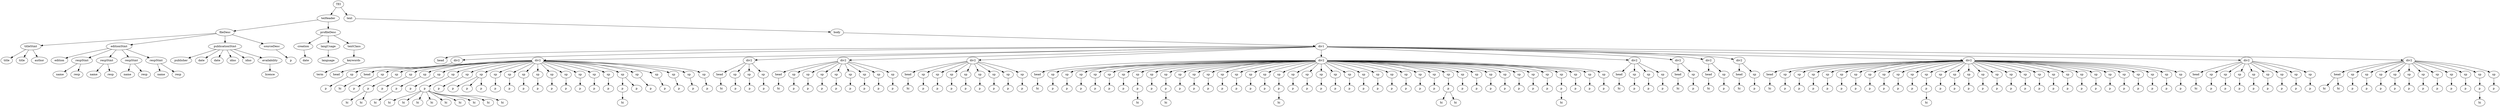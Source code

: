digraph Tree {
	"t0" [label = "TEI"];
	"t1" [label = "teiHeader"];
	"t2" [label = "fileDesc"];
	"t3" [label = "titleStmt"];
	"t4" [label = "title"];
	"t5" [label = "title"];
	"t6" [label = "author"];
	"t7" [label = "editionStmt"];
	"t8" [label = "edition"];
	"t9" [label = "respStmt"];
	"t10" [label = "name"];
	"t11" [label = "resp"];
	"t12" [label = "respStmt"];
	"t13" [label = "name"];
	"t14" [label = "resp"];
	"t15" [label = "respStmt"];
	"t16" [label = "name"];
	"t17" [label = "resp"];
	"t18" [label = "respStmt"];
	"t19" [label = "name"];
	"t20" [label = "resp"];
	"t21" [label = "publicationStmt"];
	"t22" [label = "publisher"];
	"t23" [label = "date"];
	"t24" [label = "date"];
	"t25" [label = "idno"];
	"t26" [label = "idno"];
	"t27" [label = "availability"];
	"t28" [label = "licence"];
	"t29" [label = "sourceDesc"];
	"t30" [label = "p"];
	"t31" [label = "profileDesc"];
	"t32" [label = "creation"];
	"t33" [label = "date"];
	"t34" [label = "langUsage"];
	"t35" [label = "language"];
	"t36" [label = "textClass"];
	"t37" [label = "keywords"];
	"t38" [label = "term"];
	"t39" [label = "text"];
	"t40" [label = "body"];
	"t41" [label = "div1"];
	"t42" [label = "head"];
	"t43" [label = "div2"];
	"t44" [label = "head"];
	"t45" [label = "sp"];
	"t46" [label = "p"];
	"t47" [label = "div2"];
	"t48" [label = "head"];
	"t49" [label = "hi"];
	"t50" [label = "sp"];
	"t51" [label = "p"];
	"t52" [label = "sp"];
	"t53" [label = "p"];
	"t54" [label = "hi"];
	"t55" [label = "hi"];
	"t56" [label = "sp"];
	"t57" [label = "p"];
	"t58" [label = "sp"];
	"t59" [label = "p"];
	"t60" [label = "hi"];
	"t61" [label = "sp"];
	"t62" [label = "p"];
	"t63" [label = "sp"];
	"t64" [label = "p"];
	"t65" [label = "hi"];
	"t66" [label = "hi"];
	"t67" [label = "hi"];
	"t68" [label = "hi"];
	"t69" [label = "hi"];
	"t70" [label = "hi"];
	"t71" [label = "hi"];
	"t72" [label = "hi"];
	"t73" [label = "hi"];
	"t74" [label = "sp"];
	"t75" [label = "p"];
	"t76" [label = "sp"];
	"t77" [label = "p"];
	"t78" [label = "p"];
	"t79" [label = "p"];
	"t80" [label = "sp"];
	"t81" [label = "p"];
	"t82" [label = "sp"];
	"t83" [label = "p"];
	"t84" [label = "sp"];
	"t85" [label = "p"];
	"t86" [label = "sp"];
	"t87" [label = "p"];
	"t88" [label = "sp"];
	"t89" [label = "p"];
	"t90" [label = "sp"];
	"t91" [label = "p"];
	"t92" [label = "sp"];
	"t93" [label = "p"];
	"t94" [label = "sp"];
	"t95" [label = "p"];
	"t96" [label = "sp"];
	"t97" [label = "p"];
	"t98" [label = "sp"];
	"t99" [label = "p"];
	"t100" [label = "hi"];
	"t101" [label = "p"];
	"t102" [label = "sp"];
	"t103" [label = "p"];
	"t104" [label = "sp"];
	"t105" [label = "p"];
	"t106" [label = "sp"];
	"t107" [label = "p"];
	"t108" [label = "sp"];
	"t109" [label = "p"];
	"t110" [label = "sp"];
	"t111" [label = "p"];
	"t112" [label = "div2"];
	"t113" [label = "head"];
	"t114" [label = "hi"];
	"t115" [label = "sp"];
	"t116" [label = "p"];
	"t117" [label = "sp"];
	"t118" [label = "p"];
	"t119" [label = "sp"];
	"t120" [label = "p"];
	"t121" [label = "div2"];
	"t122" [label = "head"];
	"t123" [label = "hi"];
	"t124" [label = "sp"];
	"t125" [label = "p"];
	"t126" [label = "sp"];
	"t127" [label = "p"];
	"t128" [label = "sp"];
	"t129" [label = "p"];
	"t130" [label = "sp"];
	"t131" [label = "p"];
	"t132" [label = "sp"];
	"t133" [label = "p"];
	"t134" [label = "sp"];
	"t135" [label = "p"];
	"t136" [label = "sp"];
	"t137" [label = "p"];
	"t138" [label = "sp"];
	"t139" [label = "p"];
	"t140" [label = "div2"];
	"t141" [label = "head"];
	"t142" [label = "hi"];
	"t143" [label = "sp"];
	"t144" [label = "p"];
	"t145" [label = "sp"];
	"t146" [label = "p"];
	"t147" [label = "sp"];
	"t148" [label = "p"];
	"t149" [label = "sp"];
	"t150" [label = "p"];
	"t151" [label = "sp"];
	"t152" [label = "p"];
	"t153" [label = "sp"];
	"t154" [label = "p"];
	"t155" [label = "sp"];
	"t156" [label = "p"];
	"t157" [label = "sp"];
	"t158" [label = "p"];
	"t159" [label = "div2"];
	"t160" [label = "head"];
	"t161" [label = "hi"];
	"t162" [label = "sp"];
	"t163" [label = "p"];
	"t164" [label = "sp"];
	"t165" [label = "p"];
	"t166" [label = "sp"];
	"t167" [label = "p"];
	"t168" [label = "sp"];
	"t169" [label = "p"];
	"t170" [label = "sp"];
	"t171" [label = "p"];
	"t172" [label = "sp"];
	"t173" [label = "p"];
	"t174" [label = "sp"];
	"t175" [label = "p"];
	"t176" [label = "hi"];
	"t177" [label = "sp"];
	"t178" [label = "p"];
	"t179" [label = "sp"];
	"t180" [label = "p"];
	"t181" [label = "hi"];
	"t182" [label = "sp"];
	"t183" [label = "p"];
	"t184" [label = "sp"];
	"t185" [label = "p"];
	"t186" [label = "sp"];
	"t187" [label = "p"];
	"t188" [label = "sp"];
	"t189" [label = "p"];
	"t190" [label = "sp"];
	"t191" [label = "p"];
	"t192" [label = "sp"];
	"t193" [label = "p"];
	"t194" [label = "sp"];
	"t195" [label = "p"];
	"t196" [label = "sp"];
	"t197" [label = "p"];
	"t198" [label = "hi"];
	"t199" [label = "sp"];
	"t200" [label = "p"];
	"t201" [label = "sp"];
	"t202" [label = "p"];
	"t203" [label = "sp"];
	"t204" [label = "p"];
	"t205" [label = "sp"];
	"t206" [label = "p"];
	"t207" [label = "sp"];
	"t208" [label = "p"];
	"t209" [label = "sp"];
	"t210" [label = "p"];
	"t211" [label = "sp"];
	"t212" [label = "p"];
	"t213" [label = "sp"];
	"t214" [label = "p"];
	"t215" [label = "sp"];
	"t216" [label = "p"];
	"t217" [label = "sp"];
	"t218" [label = "p"];
	"t219" [label = "sp"];
	"t220" [label = "p"];
	"t221" [label = "sp"];
	"t222" [label = "p"];
	"t223" [label = "hi"];
	"t224" [label = "hi"];
	"t225" [label = "sp"];
	"t226" [label = "p"];
	"t227" [label = "sp"];
	"t228" [label = "p"];
	"t229" [label = "sp"];
	"t230" [label = "p"];
	"t231" [label = "sp"];
	"t232" [label = "p"];
	"t233" [label = "sp"];
	"t234" [label = "p"];
	"t235" [label = "sp"];
	"t236" [label = "p"];
	"t237" [label = "sp"];
	"t238" [label = "p"];
	"t239" [label = "sp"];
	"t240" [label = "p"];
	"t241" [label = "hi"];
	"t242" [label = "sp"];
	"t243" [label = "p"];
	"t244" [label = "sp"];
	"t245" [label = "p"];
	"t246" [label = "sp"];
	"t247" [label = "p"];
	"t248" [label = "div2"];
	"t249" [label = "head"];
	"t250" [label = "hi"];
	"t251" [label = "sp"];
	"t252" [label = "p"];
	"t253" [label = "sp"];
	"t254" [label = "p"];
	"t255" [label = "sp"];
	"t256" [label = "p"];
	"t257" [label = "div2"];
	"t258" [label = "head"];
	"t259" [label = "hi"];
	"t260" [label = "sp"];
	"t261" [label = "p"];
	"t262" [label = "div2"];
	"t263" [label = "head"];
	"t264" [label = "hi"];
	"t265" [label = "sp"];
	"t266" [label = "p"];
	"t267" [label = "div2"];
	"t268" [label = "head"];
	"t269" [label = "hi"];
	"t270" [label = "sp"];
	"t271" [label = "p"];
	"t272" [label = "div2"];
	"t273" [label = "head"];
	"t274" [label = "hi"];
	"t275" [label = "sp"];
	"t276" [label = "p"];
	"t277" [label = "sp"];
	"t278" [label = "p"];
	"t279" [label = "sp"];
	"t280" [label = "p"];
	"t281" [label = "sp"];
	"t282" [label = "p"];
	"t283" [label = "sp"];
	"t284" [label = "p"];
	"t285" [label = "sp"];
	"t286" [label = "p"];
	"t287" [label = "sp"];
	"t288" [label = "p"];
	"t289" [label = "sp"];
	"t290" [label = "p"];
	"t291" [label = "sp"];
	"t292" [label = "p"];
	"t293" [label = "sp"];
	"t294" [label = "p"];
	"t295" [label = "sp"];
	"t296" [label = "p"];
	"t297" [label = "hi"];
	"t298" [label = "sp"];
	"t299" [label = "p"];
	"t300" [label = "sp"];
	"t301" [label = "p"];
	"t302" [label = "sp"];
	"t303" [label = "p"];
	"t304" [label = "sp"];
	"t305" [label = "p"];
	"t306" [label = "sp"];
	"t307" [label = "p"];
	"t308" [label = "sp"];
	"t309" [label = "p"];
	"t310" [label = "sp"];
	"t311" [label = "p"];
	"t312" [label = "sp"];
	"t313" [label = "p"];
	"t314" [label = "sp"];
	"t315" [label = "p"];
	"t316" [label = "sp"];
	"t317" [label = "p"];
	"t318" [label = "sp"];
	"t319" [label = "p"];
	"t320" [label = "sp"];
	"t321" [label = "p"];
	"t322" [label = "sp"];
	"t323" [label = "p"];
	"t324" [label = "sp"];
	"t325" [label = "p"];
	"t326" [label = "sp"];
	"t327" [label = "p"];
	"t328" [label = "sp"];
	"t329" [label = "p"];
	"t330" [label = "sp"];
	"t331" [label = "p"];
	"t332" [label = "sp"];
	"t333" [label = "p"];
	"t334" [label = "div2"];
	"t335" [label = "head"];
	"t336" [label = "hi"];
	"t337" [label = "sp"];
	"t338" [label = "p"];
	"t339" [label = "sp"];
	"t340" [label = "p"];
	"t341" [label = "sp"];
	"t342" [label = "p"];
	"t343" [label = "sp"];
	"t344" [label = "p"];
	"t345" [label = "sp"];
	"t346" [label = "p"];
	"t347" [label = "sp"];
	"t348" [label = "p"];
	"t349" [label = "sp"];
	"t350" [label = "p"];
	"t351" [label = "sp"];
	"t352" [label = "p"];
	"t353" [label = "div2"];
	"t354" [label = "head"];
	"t355" [label = "hi"];
	"t356" [label = "hi"];
	"t357" [label = "sp"];
	"t358" [label = "p"];
	"t359" [label = "sp"];
	"t360" [label = "p"];
	"t361" [label = "sp"];
	"t362" [label = "p"];
	"t363" [label = "sp"];
	"t364" [label = "p"];
	"t365" [label = "sp"];
	"t366" [label = "p"];
	"t367" [label = "sp"];
	"t368" [label = "p"];
	"t369" [label = "sp"];
	"t370" [label = "p"];
	"t371" [label = "sp"];
	"t372" [label = "p"];
	"t373" [label = "sp"];
	"t374" [label = "p"];
	"t375" [label = "sp"];
	"t376" [label = "p"];
	"t377" [label = "hi"];
	"t378" [label = "sp"];
	"t379" [label = "p"];
	"t0" -> "t1";
	"t1" -> "t2";
	"t2" -> "t3";
	"t3" -> "t4";
	"t3" -> "t5";
	"t3" -> "t6";
	"t2" -> "t7";
	"t7" -> "t8";
	"t7" -> "t9";
	"t9" -> "t10";
	"t9" -> "t11";
	"t7" -> "t12";
	"t12" -> "t13";
	"t12" -> "t14";
	"t7" -> "t15";
	"t15" -> "t16";
	"t15" -> "t17";
	"t7" -> "t18";
	"t18" -> "t19";
	"t18" -> "t20";
	"t2" -> "t21";
	"t21" -> "t22";
	"t21" -> "t23";
	"t21" -> "t24";
	"t21" -> "t25";
	"t21" -> "t26";
	"t21" -> "t27";
	"t27" -> "t28";
	"t2" -> "t29";
	"t29" -> "t30";
	"t1" -> "t31";
	"t31" -> "t32";
	"t32" -> "t33";
	"t31" -> "t34";
	"t34" -> "t35";
	"t31" -> "t36";
	"t36" -> "t37";
	"t37" -> "t38";
	"t0" -> "t39";
	"t39" -> "t40";
	"t40" -> "t41";
	"t41" -> "t42";
	"t41" -> "t43";
	"t43" -> "t44";
	"t43" -> "t45";
	"t45" -> "t46";
	"t41" -> "t47";
	"t47" -> "t48";
	"t48" -> "t49";
	"t47" -> "t50";
	"t50" -> "t51";
	"t47" -> "t52";
	"t52" -> "t53";
	"t53" -> "t54";
	"t53" -> "t55";
	"t47" -> "t56";
	"t56" -> "t57";
	"t47" -> "t58";
	"t58" -> "t59";
	"t59" -> "t60";
	"t47" -> "t61";
	"t61" -> "t62";
	"t47" -> "t63";
	"t63" -> "t64";
	"t64" -> "t65";
	"t64" -> "t66";
	"t64" -> "t67";
	"t64" -> "t68";
	"t64" -> "t69";
	"t64" -> "t70";
	"t64" -> "t71";
	"t64" -> "t72";
	"t64" -> "t73";
	"t47" -> "t74";
	"t74" -> "t75";
	"t47" -> "t76";
	"t76" -> "t77";
	"t76" -> "t78";
	"t76" -> "t79";
	"t47" -> "t80";
	"t80" -> "t81";
	"t47" -> "t82";
	"t82" -> "t83";
	"t47" -> "t84";
	"t84" -> "t85";
	"t47" -> "t86";
	"t86" -> "t87";
	"t47" -> "t88";
	"t88" -> "t89";
	"t47" -> "t90";
	"t90" -> "t91";
	"t47" -> "t92";
	"t92" -> "t93";
	"t47" -> "t94";
	"t94" -> "t95";
	"t47" -> "t96";
	"t96" -> "t97";
	"t47" -> "t98";
	"t98" -> "t99";
	"t99" -> "t100";
	"t98" -> "t101";
	"t47" -> "t102";
	"t102" -> "t103";
	"t47" -> "t104";
	"t104" -> "t105";
	"t47" -> "t106";
	"t106" -> "t107";
	"t47" -> "t108";
	"t108" -> "t109";
	"t47" -> "t110";
	"t110" -> "t111";
	"t41" -> "t112";
	"t112" -> "t113";
	"t113" -> "t114";
	"t112" -> "t115";
	"t115" -> "t116";
	"t112" -> "t117";
	"t117" -> "t118";
	"t112" -> "t119";
	"t119" -> "t120";
	"t41" -> "t121";
	"t121" -> "t122";
	"t122" -> "t123";
	"t121" -> "t124";
	"t124" -> "t125";
	"t121" -> "t126";
	"t126" -> "t127";
	"t121" -> "t128";
	"t128" -> "t129";
	"t121" -> "t130";
	"t130" -> "t131";
	"t121" -> "t132";
	"t132" -> "t133";
	"t121" -> "t134";
	"t134" -> "t135";
	"t121" -> "t136";
	"t136" -> "t137";
	"t121" -> "t138";
	"t138" -> "t139";
	"t41" -> "t140";
	"t140" -> "t141";
	"t141" -> "t142";
	"t140" -> "t143";
	"t143" -> "t144";
	"t140" -> "t145";
	"t145" -> "t146";
	"t140" -> "t147";
	"t147" -> "t148";
	"t140" -> "t149";
	"t149" -> "t150";
	"t140" -> "t151";
	"t151" -> "t152";
	"t140" -> "t153";
	"t153" -> "t154";
	"t140" -> "t155";
	"t155" -> "t156";
	"t140" -> "t157";
	"t157" -> "t158";
	"t41" -> "t159";
	"t159" -> "t160";
	"t160" -> "t161";
	"t159" -> "t162";
	"t162" -> "t163";
	"t159" -> "t164";
	"t164" -> "t165";
	"t159" -> "t166";
	"t166" -> "t167";
	"t159" -> "t168";
	"t168" -> "t169";
	"t159" -> "t170";
	"t170" -> "t171";
	"t159" -> "t172";
	"t172" -> "t173";
	"t159" -> "t174";
	"t174" -> "t175";
	"t175" -> "t176";
	"t159" -> "t177";
	"t177" -> "t178";
	"t159" -> "t179";
	"t179" -> "t180";
	"t180" -> "t181";
	"t159" -> "t182";
	"t182" -> "t183";
	"t159" -> "t184";
	"t184" -> "t185";
	"t159" -> "t186";
	"t186" -> "t187";
	"t159" -> "t188";
	"t188" -> "t189";
	"t159" -> "t190";
	"t190" -> "t191";
	"t159" -> "t192";
	"t192" -> "t193";
	"t159" -> "t194";
	"t194" -> "t195";
	"t159" -> "t196";
	"t196" -> "t197";
	"t197" -> "t198";
	"t159" -> "t199";
	"t199" -> "t200";
	"t159" -> "t201";
	"t201" -> "t202";
	"t159" -> "t203";
	"t203" -> "t204";
	"t159" -> "t205";
	"t205" -> "t206";
	"t159" -> "t207";
	"t207" -> "t208";
	"t159" -> "t209";
	"t209" -> "t210";
	"t159" -> "t211";
	"t211" -> "t212";
	"t159" -> "t213";
	"t213" -> "t214";
	"t159" -> "t215";
	"t215" -> "t216";
	"t159" -> "t217";
	"t217" -> "t218";
	"t159" -> "t219";
	"t219" -> "t220";
	"t159" -> "t221";
	"t221" -> "t222";
	"t222" -> "t223";
	"t222" -> "t224";
	"t159" -> "t225";
	"t225" -> "t226";
	"t159" -> "t227";
	"t227" -> "t228";
	"t159" -> "t229";
	"t229" -> "t230";
	"t159" -> "t231";
	"t231" -> "t232";
	"t159" -> "t233";
	"t233" -> "t234";
	"t159" -> "t235";
	"t235" -> "t236";
	"t159" -> "t237";
	"t237" -> "t238";
	"t159" -> "t239";
	"t239" -> "t240";
	"t240" -> "t241";
	"t159" -> "t242";
	"t242" -> "t243";
	"t159" -> "t244";
	"t244" -> "t245";
	"t159" -> "t246";
	"t246" -> "t247";
	"t41" -> "t248";
	"t248" -> "t249";
	"t249" -> "t250";
	"t248" -> "t251";
	"t251" -> "t252";
	"t248" -> "t253";
	"t253" -> "t254";
	"t248" -> "t255";
	"t255" -> "t256";
	"t41" -> "t257";
	"t257" -> "t258";
	"t258" -> "t259";
	"t257" -> "t260";
	"t260" -> "t261";
	"t41" -> "t262";
	"t262" -> "t263";
	"t263" -> "t264";
	"t262" -> "t265";
	"t265" -> "t266";
	"t41" -> "t267";
	"t267" -> "t268";
	"t268" -> "t269";
	"t267" -> "t270";
	"t270" -> "t271";
	"t41" -> "t272";
	"t272" -> "t273";
	"t273" -> "t274";
	"t272" -> "t275";
	"t275" -> "t276";
	"t272" -> "t277";
	"t277" -> "t278";
	"t272" -> "t279";
	"t279" -> "t280";
	"t272" -> "t281";
	"t281" -> "t282";
	"t272" -> "t283";
	"t283" -> "t284";
	"t272" -> "t285";
	"t285" -> "t286";
	"t272" -> "t287";
	"t287" -> "t288";
	"t272" -> "t289";
	"t289" -> "t290";
	"t272" -> "t291";
	"t291" -> "t292";
	"t272" -> "t293";
	"t293" -> "t294";
	"t272" -> "t295";
	"t295" -> "t296";
	"t296" -> "t297";
	"t272" -> "t298";
	"t298" -> "t299";
	"t272" -> "t300";
	"t300" -> "t301";
	"t272" -> "t302";
	"t302" -> "t303";
	"t272" -> "t304";
	"t304" -> "t305";
	"t272" -> "t306";
	"t306" -> "t307";
	"t272" -> "t308";
	"t308" -> "t309";
	"t272" -> "t310";
	"t310" -> "t311";
	"t272" -> "t312";
	"t312" -> "t313";
	"t272" -> "t314";
	"t314" -> "t315";
	"t272" -> "t316";
	"t316" -> "t317";
	"t272" -> "t318";
	"t318" -> "t319";
	"t272" -> "t320";
	"t320" -> "t321";
	"t272" -> "t322";
	"t322" -> "t323";
	"t272" -> "t324";
	"t324" -> "t325";
	"t272" -> "t326";
	"t326" -> "t327";
	"t272" -> "t328";
	"t328" -> "t329";
	"t272" -> "t330";
	"t330" -> "t331";
	"t272" -> "t332";
	"t332" -> "t333";
	"t41" -> "t334";
	"t334" -> "t335";
	"t335" -> "t336";
	"t334" -> "t337";
	"t337" -> "t338";
	"t334" -> "t339";
	"t339" -> "t340";
	"t334" -> "t341";
	"t341" -> "t342";
	"t334" -> "t343";
	"t343" -> "t344";
	"t334" -> "t345";
	"t345" -> "t346";
	"t334" -> "t347";
	"t347" -> "t348";
	"t334" -> "t349";
	"t349" -> "t350";
	"t334" -> "t351";
	"t351" -> "t352";
	"t41" -> "t353";
	"t353" -> "t354";
	"t354" -> "t355";
	"t354" -> "t356";
	"t353" -> "t357";
	"t357" -> "t358";
	"t353" -> "t359";
	"t359" -> "t360";
	"t353" -> "t361";
	"t361" -> "t362";
	"t353" -> "t363";
	"t363" -> "t364";
	"t353" -> "t365";
	"t365" -> "t366";
	"t353" -> "t367";
	"t367" -> "t368";
	"t353" -> "t369";
	"t369" -> "t370";
	"t353" -> "t371";
	"t371" -> "t372";
	"t353" -> "t373";
	"t373" -> "t374";
	"t353" -> "t375";
	"t375" -> "t376";
	"t376" -> "t377";
	"t353" -> "t378";
	"t378" -> "t379";
}
